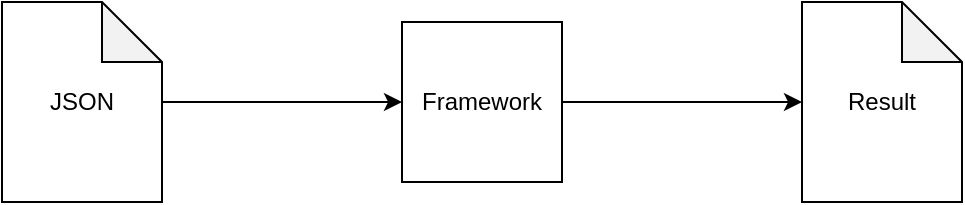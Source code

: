 <mxfile version="24.6.4" type="device">
  <diagram id="W-rA_fIBm1XFipLu876Y" name="Страница — 1">
    <mxGraphModel dx="1290" dy="541" grid="1" gridSize="10" guides="1" tooltips="1" connect="1" arrows="1" fold="1" page="1" pageScale="1" pageWidth="827" pageHeight="1169" math="0" shadow="0">
      <root>
        <mxCell id="0" />
        <mxCell id="1" parent="0" />
        <mxCell id="WigzjcPMBpeON3jIAZHh-3" style="edgeStyle=orthogonalEdgeStyle;rounded=0;orthogonalLoop=1;jettySize=auto;html=1;" edge="1" parent="1" source="WigzjcPMBpeON3jIAZHh-1" target="WigzjcPMBpeON3jIAZHh-2">
          <mxGeometry relative="1" as="geometry" />
        </mxCell>
        <mxCell id="WigzjcPMBpeON3jIAZHh-1" value="JSON" style="shape=note;whiteSpace=wrap;html=1;backgroundOutline=1;darkOpacity=0.05;" vertex="1" parent="1">
          <mxGeometry x="80" y="160" width="80" height="100" as="geometry" />
        </mxCell>
        <mxCell id="WigzjcPMBpeON3jIAZHh-5" style="edgeStyle=orthogonalEdgeStyle;rounded=0;orthogonalLoop=1;jettySize=auto;html=1;" edge="1" parent="1" source="WigzjcPMBpeON3jIAZHh-2" target="WigzjcPMBpeON3jIAZHh-4">
          <mxGeometry relative="1" as="geometry" />
        </mxCell>
        <mxCell id="WigzjcPMBpeON3jIAZHh-2" value="F&lt;span style=&quot;background-color: initial;&quot;&gt;ramework&lt;/span&gt;" style="whiteSpace=wrap;html=1;aspect=fixed;" vertex="1" parent="1">
          <mxGeometry x="280" y="170" width="80" height="80" as="geometry" />
        </mxCell>
        <mxCell id="WigzjcPMBpeON3jIAZHh-4" value="Result" style="shape=note;whiteSpace=wrap;html=1;backgroundOutline=1;darkOpacity=0.05;" vertex="1" parent="1">
          <mxGeometry x="480" y="160" width="80" height="100" as="geometry" />
        </mxCell>
      </root>
    </mxGraphModel>
  </diagram>
</mxfile>
